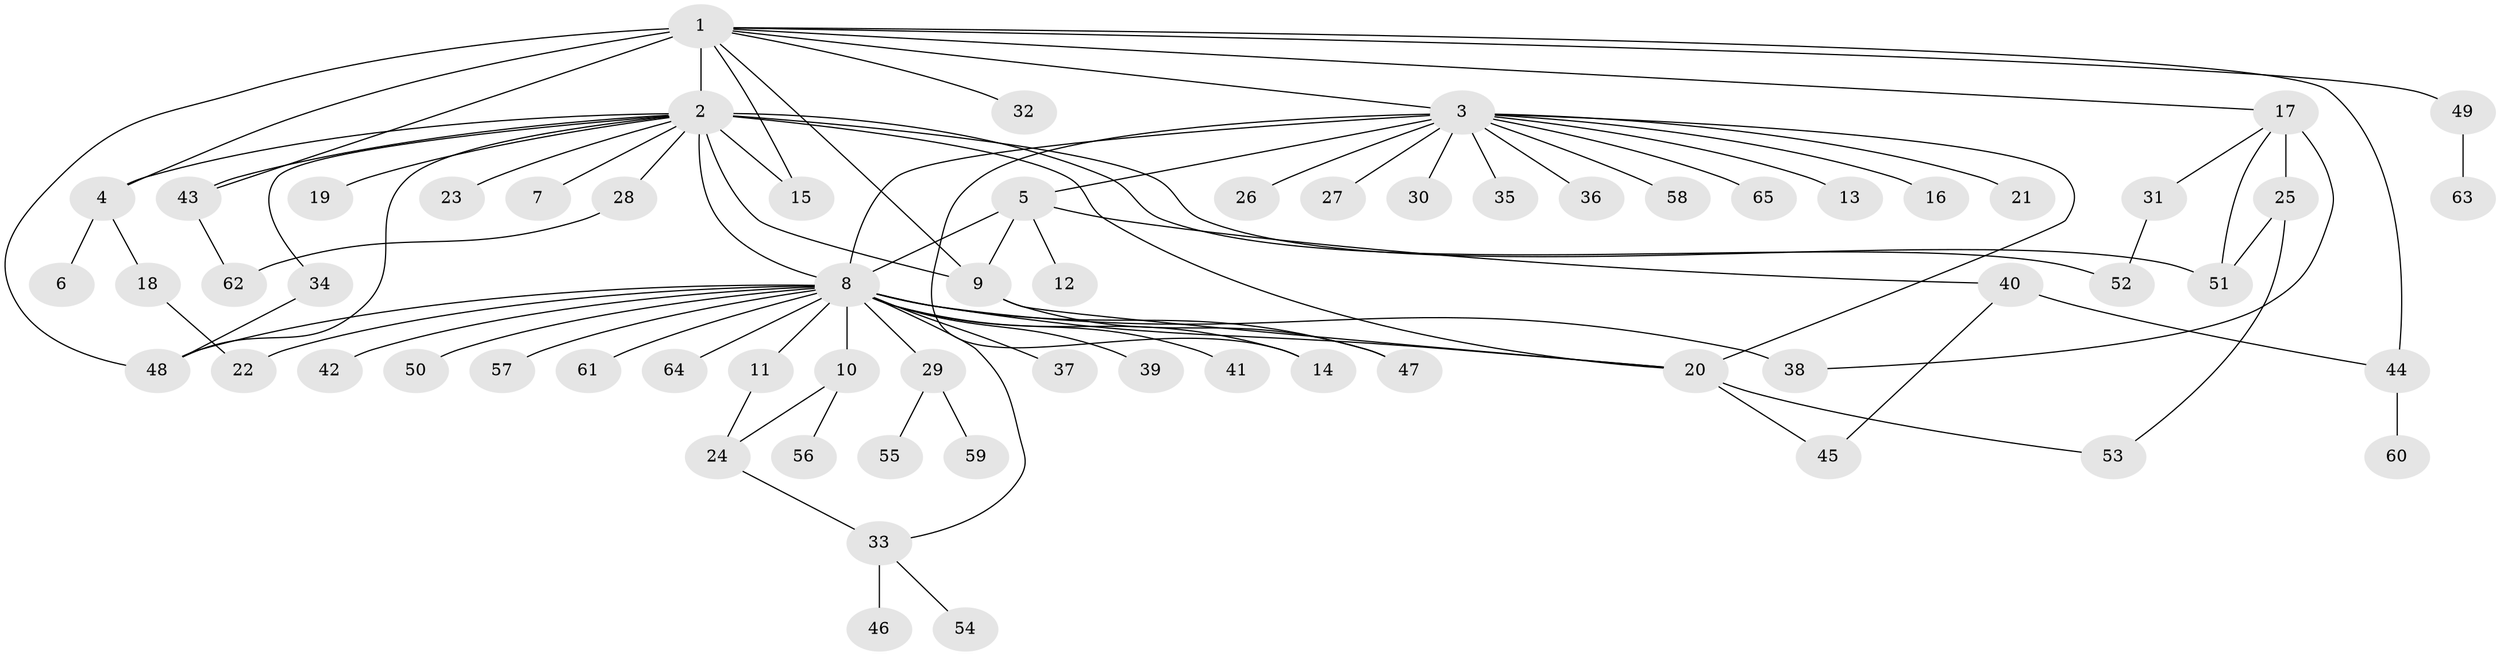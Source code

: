 // original degree distribution, {5: 0.03937007874015748, 29: 0.007874015748031496, 17: 0.007874015748031496, 6: 0.023622047244094488, 1: 0.5196850393700787, 2: 0.23622047244094488, 25: 0.007874015748031496, 3: 0.10236220472440945, 8: 0.007874015748031496, 7: 0.007874015748031496, 4: 0.03937007874015748}
// Generated by graph-tools (version 1.1) at 2025/35/03/09/25 02:35:46]
// undirected, 65 vertices, 90 edges
graph export_dot {
graph [start="1"]
  node [color=gray90,style=filled];
  1;
  2;
  3;
  4;
  5;
  6;
  7;
  8;
  9;
  10;
  11;
  12;
  13;
  14;
  15;
  16;
  17;
  18;
  19;
  20;
  21;
  22;
  23;
  24;
  25;
  26;
  27;
  28;
  29;
  30;
  31;
  32;
  33;
  34;
  35;
  36;
  37;
  38;
  39;
  40;
  41;
  42;
  43;
  44;
  45;
  46;
  47;
  48;
  49;
  50;
  51;
  52;
  53;
  54;
  55;
  56;
  57;
  58;
  59;
  60;
  61;
  62;
  63;
  64;
  65;
  1 -- 2 [weight=13.0];
  1 -- 3 [weight=1.0];
  1 -- 4 [weight=1.0];
  1 -- 9 [weight=1.0];
  1 -- 15 [weight=1.0];
  1 -- 17 [weight=1.0];
  1 -- 32 [weight=1.0];
  1 -- 43 [weight=1.0];
  1 -- 44 [weight=1.0];
  1 -- 48 [weight=1.0];
  1 -- 49 [weight=1.0];
  2 -- 4 [weight=1.0];
  2 -- 7 [weight=1.0];
  2 -- 8 [weight=1.0];
  2 -- 9 [weight=1.0];
  2 -- 15 [weight=1.0];
  2 -- 19 [weight=1.0];
  2 -- 20 [weight=1.0];
  2 -- 23 [weight=1.0];
  2 -- 28 [weight=1.0];
  2 -- 34 [weight=1.0];
  2 -- 43 [weight=1.0];
  2 -- 48 [weight=1.0];
  2 -- 51 [weight=1.0];
  2 -- 52 [weight=1.0];
  3 -- 5 [weight=2.0];
  3 -- 8 [weight=1.0];
  3 -- 13 [weight=1.0];
  3 -- 14 [weight=1.0];
  3 -- 16 [weight=1.0];
  3 -- 20 [weight=1.0];
  3 -- 21 [weight=1.0];
  3 -- 26 [weight=1.0];
  3 -- 27 [weight=1.0];
  3 -- 30 [weight=1.0];
  3 -- 35 [weight=1.0];
  3 -- 36 [weight=1.0];
  3 -- 58 [weight=1.0];
  3 -- 65 [weight=1.0];
  4 -- 6 [weight=2.0];
  4 -- 18 [weight=1.0];
  5 -- 8 [weight=1.0];
  5 -- 9 [weight=1.0];
  5 -- 12 [weight=1.0];
  5 -- 40 [weight=3.0];
  8 -- 10 [weight=2.0];
  8 -- 11 [weight=1.0];
  8 -- 14 [weight=1.0];
  8 -- 20 [weight=1.0];
  8 -- 22 [weight=1.0];
  8 -- 29 [weight=1.0];
  8 -- 33 [weight=1.0];
  8 -- 37 [weight=1.0];
  8 -- 38 [weight=1.0];
  8 -- 39 [weight=1.0];
  8 -- 41 [weight=1.0];
  8 -- 42 [weight=1.0];
  8 -- 47 [weight=1.0];
  8 -- 48 [weight=1.0];
  8 -- 50 [weight=1.0];
  8 -- 57 [weight=1.0];
  8 -- 61 [weight=1.0];
  8 -- 64 [weight=1.0];
  9 -- 20 [weight=1.0];
  9 -- 47 [weight=1.0];
  10 -- 24 [weight=1.0];
  10 -- 56 [weight=1.0];
  11 -- 24 [weight=2.0];
  17 -- 25 [weight=3.0];
  17 -- 31 [weight=1.0];
  17 -- 38 [weight=1.0];
  17 -- 51 [weight=1.0];
  18 -- 22 [weight=1.0];
  20 -- 45 [weight=1.0];
  20 -- 53 [weight=1.0];
  24 -- 33 [weight=1.0];
  25 -- 51 [weight=1.0];
  25 -- 53 [weight=1.0];
  28 -- 62 [weight=1.0];
  29 -- 55 [weight=1.0];
  29 -- 59 [weight=1.0];
  31 -- 52 [weight=1.0];
  33 -- 46 [weight=2.0];
  33 -- 54 [weight=1.0];
  34 -- 48 [weight=1.0];
  40 -- 44 [weight=1.0];
  40 -- 45 [weight=1.0];
  43 -- 62 [weight=1.0];
  44 -- 60 [weight=1.0];
  49 -- 63 [weight=1.0];
}
